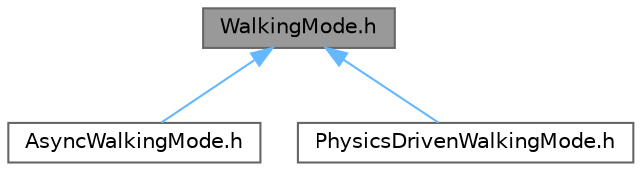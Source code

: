 digraph "WalkingMode.h"
{
 // INTERACTIVE_SVG=YES
 // LATEX_PDF_SIZE
  bgcolor="transparent";
  edge [fontname=Helvetica,fontsize=10,labelfontname=Helvetica,labelfontsize=10];
  node [fontname=Helvetica,fontsize=10,shape=box,height=0.2,width=0.4];
  Node1 [id="Node000001",label="WalkingMode.h",height=0.2,width=0.4,color="gray40", fillcolor="grey60", style="filled", fontcolor="black",tooltip=" "];
  Node1 -> Node2 [id="edge1_Node000001_Node000002",dir="back",color="steelblue1",style="solid",tooltip=" "];
  Node2 [id="Node000002",label="AsyncWalkingMode.h",height=0.2,width=0.4,color="grey40", fillcolor="white", style="filled",URL="$de/daa/AsyncWalkingMode_8h.html",tooltip=" "];
  Node1 -> Node3 [id="edge2_Node000001_Node000003",dir="back",color="steelblue1",style="solid",tooltip=" "];
  Node3 [id="Node000003",label="PhysicsDrivenWalkingMode.h",height=0.2,width=0.4,color="grey40", fillcolor="white", style="filled",URL="$d8/d69/PhysicsDrivenWalkingMode_8h.html",tooltip=" "];
}
